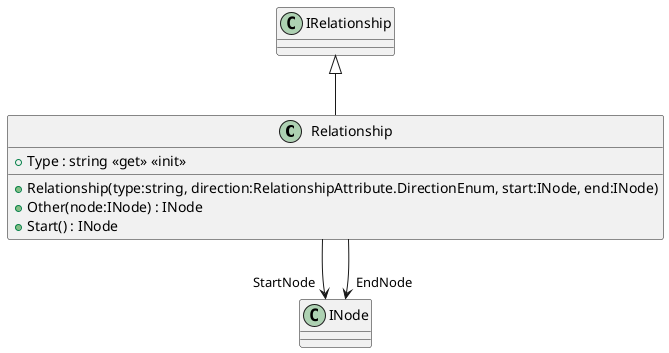 @startuml
class Relationship {
    + Type : string <<get>> <<init>>
    + Relationship(type:string, direction:RelationshipAttribute.DirectionEnum, start:INode, end:INode)
    + Other(node:INode) : INode
    + Start() : INode
}
IRelationship <|-- Relationship
Relationship --> "StartNode" INode
Relationship --> "EndNode" INode
@enduml
